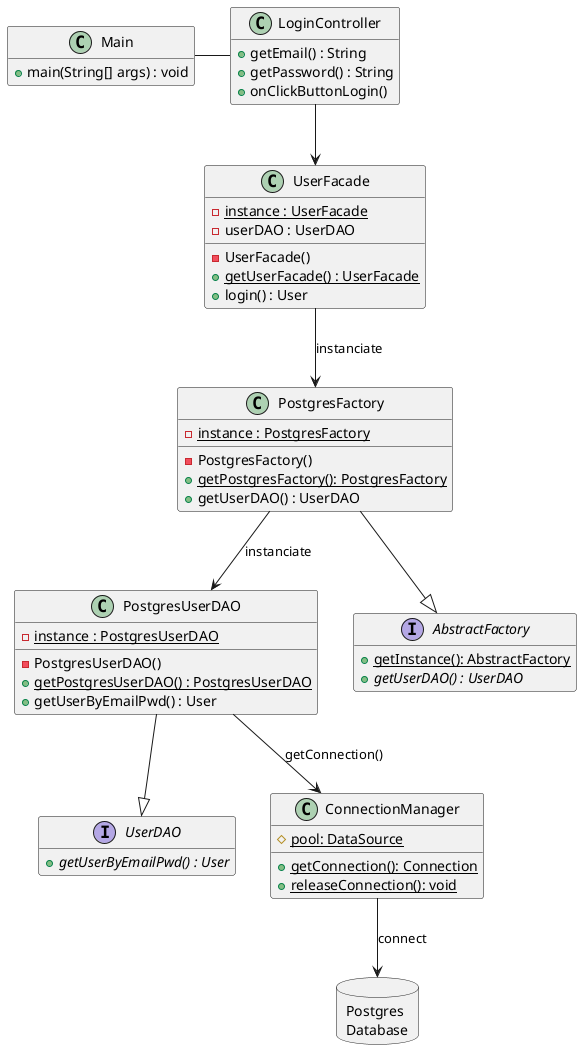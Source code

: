 @startuml loginClassDiagram
hide empty members

class Main {
    + main(String[] args) : void
}

class LoginController {
    + getEmail() : String
    + getPassword() : String
    + onClickButtonLogin()
}

class UserFacade {
    - {static} instance : UserFacade
    - userDAO : UserDAO
    - UserFacade()
    + {static} getUserFacade() : UserFacade
    + login() : User
}

Interface UserDAO {
  + {abstract} getUserByEmailPwd() : User
}

class PostgresUserDAO {
    - {static} instance : PostgresUserDAO
    - PostgresUserDAO()
    + {static} getPostgresUserDAO() : PostgresUserDAO
    + getUserByEmailPwd() : User
}

class ConnectionManager {
  # {static} pool: DataSource
  + {static} getConnection(): Connection
  + {static} releaseConnection(): void
}

interface AbstractFactory {
  + {static} getInstance(): AbstractFactory
  + {abstract} getUserDAO() : UserDAO
}

class PostgresFactory {
    - {static} instance : PostgresFactory
    - PostgresFactory()
    + {static} getPostgresFactory(): PostgresFactory
    + getUserDAO() : UserDAO
}

database "Postgres\nDatabase" as Postgres {

}

Main - LoginController

LoginController --> UserFacade

PostgresFactory --|> AbstractFactory
PostgresUserDAO --|> UserDAO

UserFacade --> PostgresFactory : instanciate

PostgresFactory --> PostgresUserDAO : instanciate



PostgresUserDAO --> ConnectionManager : getConnection()

ConnectionManager --> Postgres : connect
@enduml